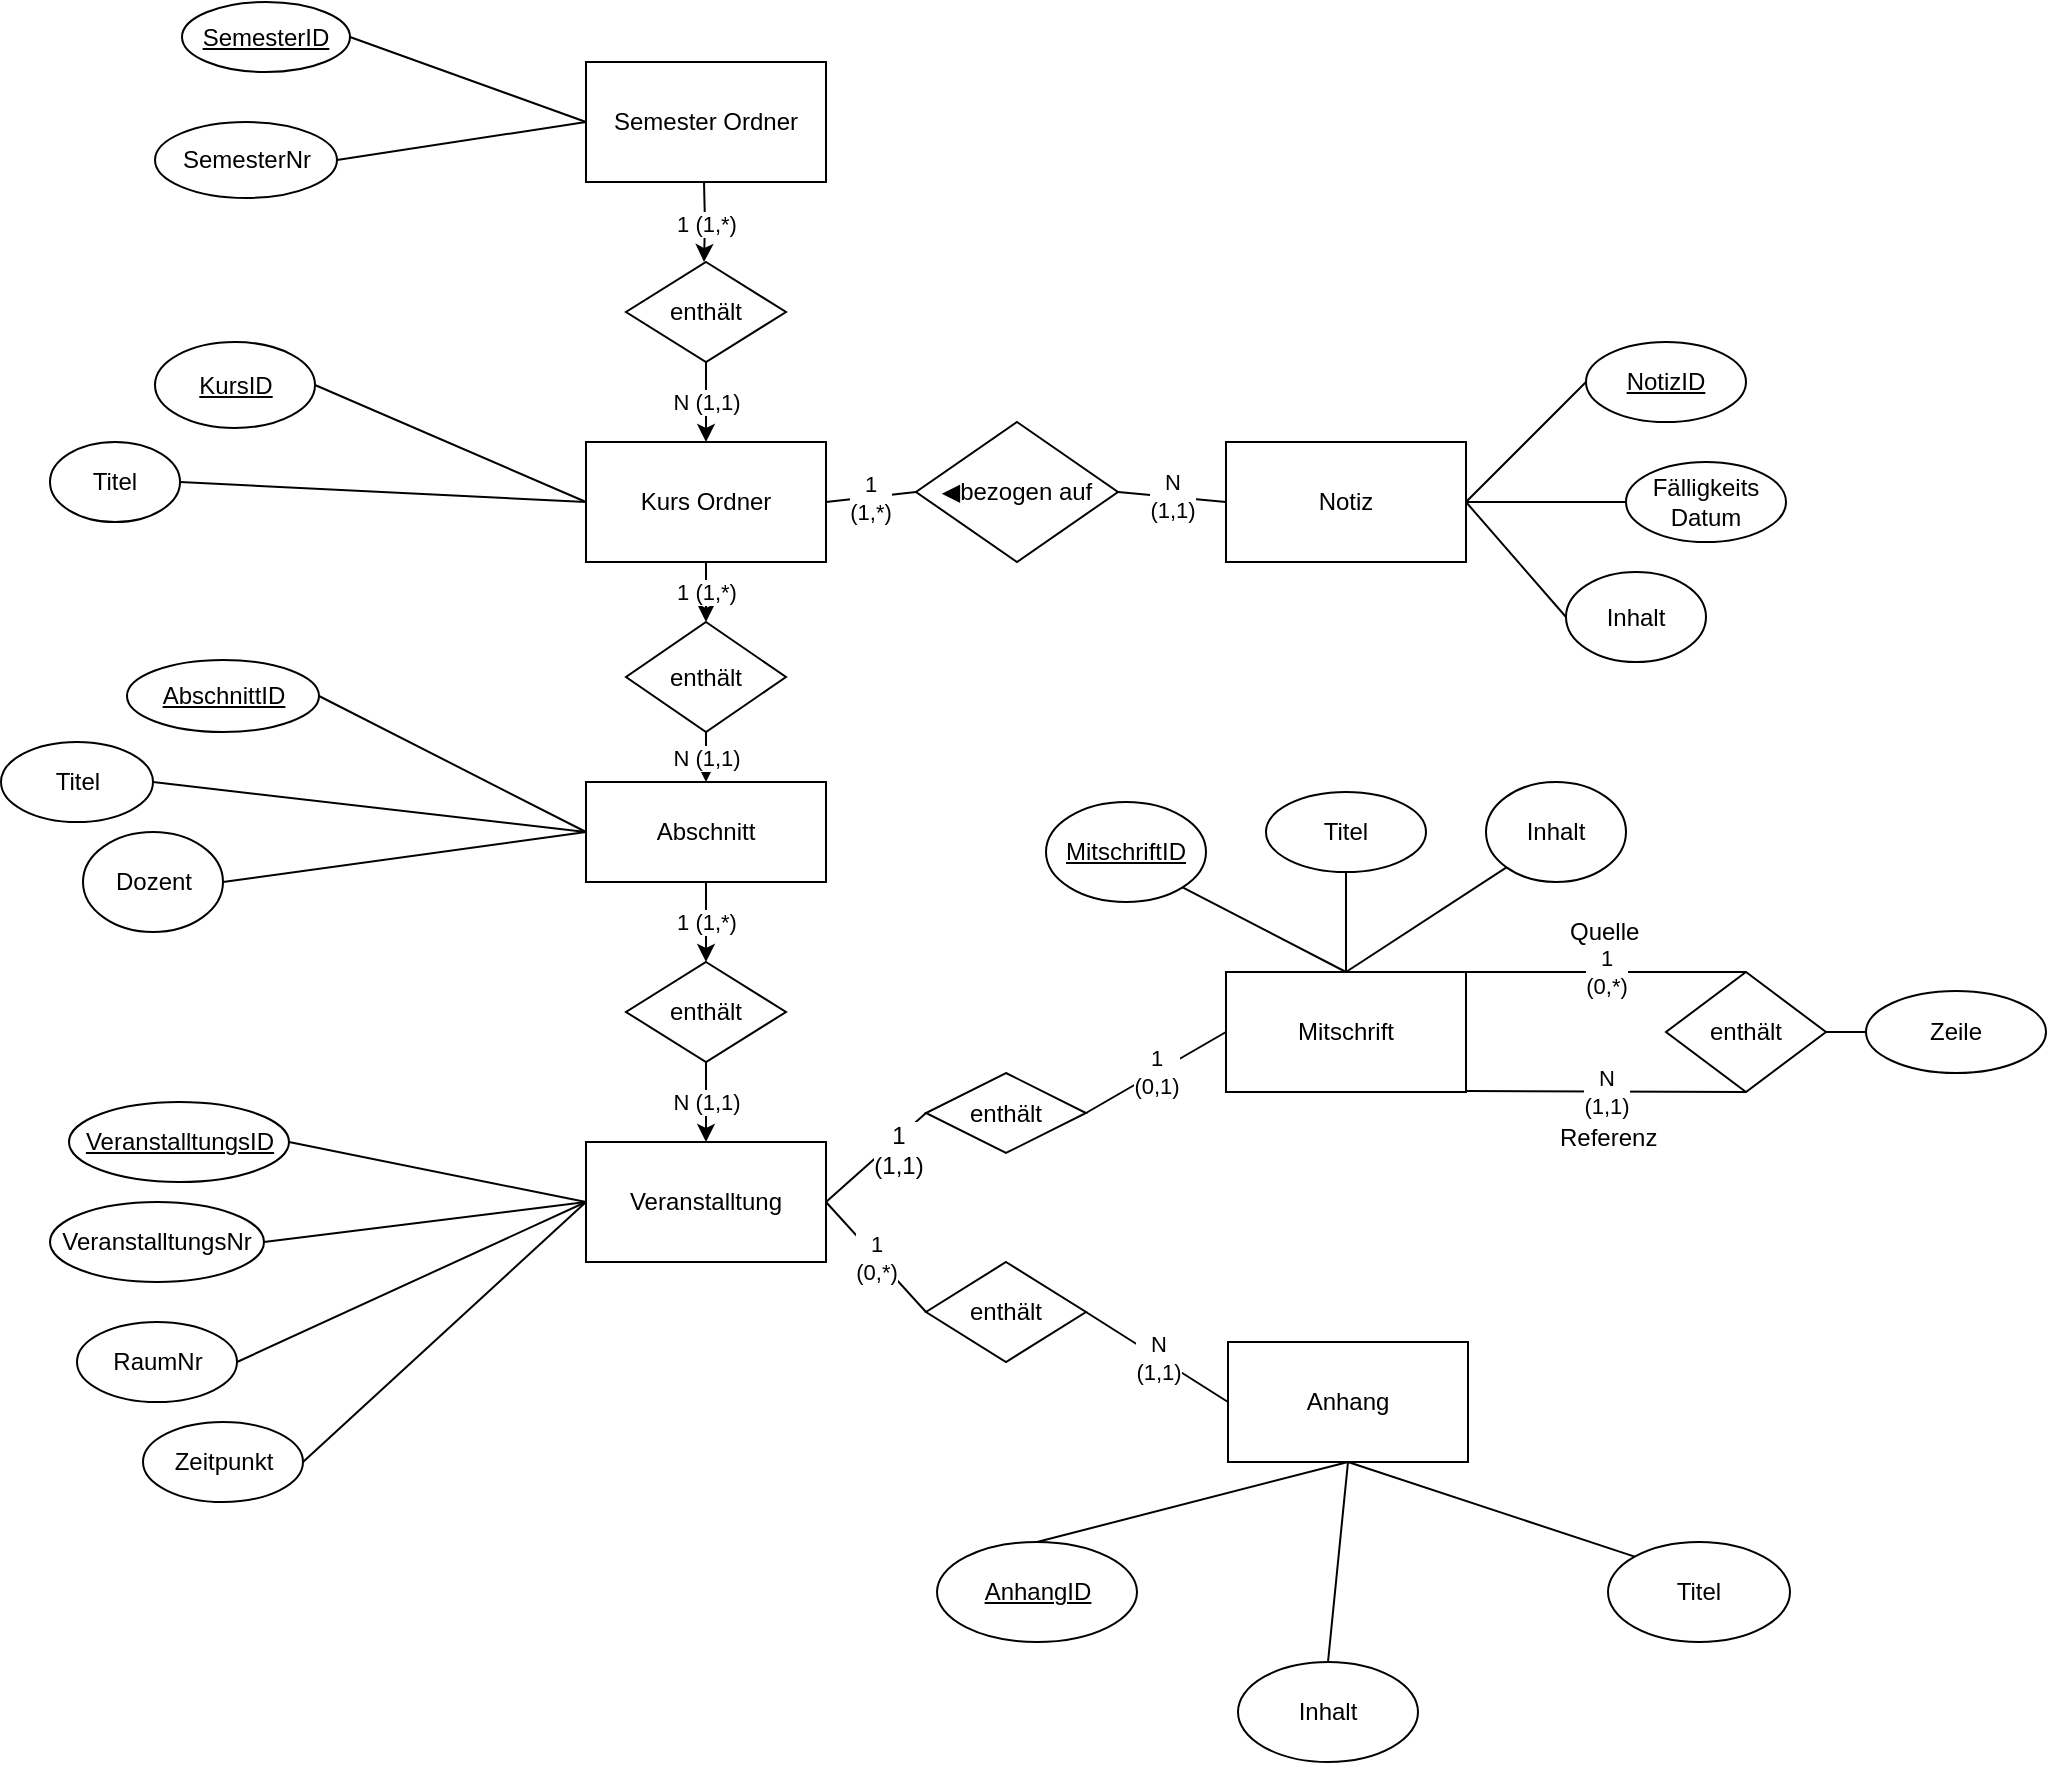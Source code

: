 <mxfile version="12.3.6" type="github" pages="1">
  <diagram id="-zOznc9YO3qfhNgqn0We" name="Page-1">
    <mxGraphModel dx="1410" dy="864" grid="1" gridSize="10" guides="1" tooltips="1" connect="1" arrows="1" fold="1" page="1" pageScale="1" pageWidth="850" pageHeight="1100" math="0" shadow="0">
      <root>
        <mxCell id="0"/>
        <mxCell id="1" parent="0"/>
        <mxCell id="yqrmD4MauSipaye6TM8u-4" value="1 (1,*)" style="edgeStyle=orthogonalEdgeStyle;rounded=0;orthogonalLoop=1;jettySize=auto;html=1;exitX=0.5;exitY=1;exitDx=0;exitDy=0;entryX=0.5;entryY=0;entryDx=0;entryDy=0;" parent="1" edge="1">
          <mxGeometry relative="1" as="geometry">
            <mxPoint x="-187" y="140" as="sourcePoint"/>
            <mxPoint x="-187" y="180" as="targetPoint"/>
          </mxGeometry>
        </mxCell>
        <mxCell id="yqrmD4MauSipaye6TM8u-1" value="Semester Ordner" style="rounded=0;whiteSpace=wrap;html=1;" parent="1" vertex="1">
          <mxGeometry x="-246" y="80" width="120" height="60" as="geometry"/>
        </mxCell>
        <mxCell id="yqrmD4MauSipaye6TM8u-8" value="1 (1,*)" style="edgeStyle=orthogonalEdgeStyle;rounded=0;orthogonalLoop=1;jettySize=auto;html=1;exitX=0.5;exitY=1;exitDx=0;exitDy=0;entryX=0.5;entryY=0;entryDx=0;entryDy=0;" parent="1" source="yqrmD4MauSipaye6TM8u-2" target="yqrmD4MauSipaye6TM8u-7" edge="1">
          <mxGeometry relative="1" as="geometry"/>
        </mxCell>
        <mxCell id="yqrmD4MauSipaye6TM8u-2" value="Kurs Ordner" style="rounded=0;whiteSpace=wrap;html=1;" parent="1" vertex="1">
          <mxGeometry x="-246" y="270" width="120" height="60" as="geometry"/>
        </mxCell>
        <mxCell id="yqrmD4MauSipaye6TM8u-5" value="N (1,1)" style="edgeStyle=orthogonalEdgeStyle;rounded=0;orthogonalLoop=1;jettySize=auto;html=1;exitX=0.5;exitY=1;exitDx=0;exitDy=0;entryX=0.5;entryY=0;entryDx=0;entryDy=0;" parent="1" source="yqrmD4MauSipaye6TM8u-3" target="yqrmD4MauSipaye6TM8u-2" edge="1">
          <mxGeometry relative="1" as="geometry"/>
        </mxCell>
        <mxCell id="yqrmD4MauSipaye6TM8u-3" value="enthält" style="rhombus;whiteSpace=wrap;html=1;" parent="1" vertex="1">
          <mxGeometry x="-226" y="180" width="80" height="50" as="geometry"/>
        </mxCell>
        <mxCell id="yqrmD4MauSipaye6TM8u-39" value="1 (1,*)" style="edgeStyle=orthogonalEdgeStyle;rounded=0;orthogonalLoop=1;jettySize=auto;html=1;exitX=0.5;exitY=1;exitDx=0;exitDy=0;entryX=0.5;entryY=0;entryDx=0;entryDy=0;" parent="1" source="yqrmD4MauSipaye6TM8u-6" target="yqrmD4MauSipaye6TM8u-38" edge="1">
          <mxGeometry relative="1" as="geometry"/>
        </mxCell>
        <mxCell id="yqrmD4MauSipaye6TM8u-6" value="Abschnitt" style="rounded=0;whiteSpace=wrap;html=1;" parent="1" vertex="1">
          <mxGeometry x="-246" y="440" width="120" height="50" as="geometry"/>
        </mxCell>
        <mxCell id="yqrmD4MauSipaye6TM8u-9" value="N (1,1)" style="edgeStyle=orthogonalEdgeStyle;rounded=0;orthogonalLoop=1;jettySize=auto;html=1;exitX=0.5;exitY=1;exitDx=0;exitDy=0;entryX=0.5;entryY=0;entryDx=0;entryDy=0;" parent="1" source="yqrmD4MauSipaye6TM8u-7" target="yqrmD4MauSipaye6TM8u-6" edge="1">
          <mxGeometry relative="1" as="geometry"/>
        </mxCell>
        <mxCell id="yqrmD4MauSipaye6TM8u-7" value="enthält" style="rhombus;whiteSpace=wrap;html=1;" parent="1" vertex="1">
          <mxGeometry x="-226" y="360" width="80" height="55" as="geometry"/>
        </mxCell>
        <mxCell id="yqrmD4MauSipaye6TM8u-10" value="Mitschrift" style="rounded=0;whiteSpace=wrap;html=1;" parent="1" vertex="1">
          <mxGeometry x="74" y="535" width="120" height="60" as="geometry"/>
        </mxCell>
        <mxCell id="yqrmD4MauSipaye6TM8u-11" value="Veranstalltung" style="rounded=0;whiteSpace=wrap;html=1;" parent="1" vertex="1">
          <mxGeometry x="-246" y="620" width="120" height="60" as="geometry"/>
        </mxCell>
        <mxCell id="yqrmD4MauSipaye6TM8u-12" value="Anhang" style="rounded=0;whiteSpace=wrap;html=1;" parent="1" vertex="1">
          <mxGeometry x="75" y="720" width="120" height="60" as="geometry"/>
        </mxCell>
        <mxCell id="yqrmD4MauSipaye6TM8u-18" value="1&lt;br&gt;(0,*)" style="endArrow=none;html=1;entryX=1;entryY=0.5;entryDx=0;entryDy=0;exitX=0;exitY=0.5;exitDx=0;exitDy=0;" parent="1" source="yqrmD4MauSipaye6TM8u-19" target="yqrmD4MauSipaye6TM8u-11" edge="1">
          <mxGeometry width="50" height="50" relative="1" as="geometry">
            <mxPoint x="-246" y="780" as="sourcePoint"/>
            <mxPoint x="-196" y="730" as="targetPoint"/>
            <mxPoint as="offset"/>
          </mxGeometry>
        </mxCell>
        <mxCell id="yqrmD4MauSipaye6TM8u-19" value="enthält" style="rhombus;whiteSpace=wrap;html=1;" parent="1" vertex="1">
          <mxGeometry x="-76" y="680" width="80" height="50" as="geometry"/>
        </mxCell>
        <mxCell id="yqrmD4MauSipaye6TM8u-20" value="N&lt;br&gt;(1,1)" style="endArrow=none;html=1;entryX=1;entryY=0.5;entryDx=0;entryDy=0;exitX=0;exitY=0.5;exitDx=0;exitDy=0;" parent="1" source="yqrmD4MauSipaye6TM8u-12" target="yqrmD4MauSipaye6TM8u-19" edge="1">
          <mxGeometry width="50" height="50" relative="1" as="geometry">
            <mxPoint x="100" y="770" as="sourcePoint"/>
            <mxPoint x="30" y="745" as="targetPoint"/>
          </mxGeometry>
        </mxCell>
        <mxCell id="yqrmD4MauSipaye6TM8u-23" value="RaumNr" style="ellipse;whiteSpace=wrap;html=1;" parent="1" vertex="1">
          <mxGeometry x="-500.5" y="710" width="80" height="40" as="geometry"/>
        </mxCell>
        <mxCell id="yqrmD4MauSipaye6TM8u-25" value="" style="endArrow=none;html=1;entryX=1;entryY=0.5;entryDx=0;entryDy=0;exitX=0;exitY=0.5;exitDx=0;exitDy=0;" parent="1" source="yqrmD4MauSipaye6TM8u-11" target="yqrmD4MauSipaye6TM8u-23" edge="1">
          <mxGeometry width="50" height="50" relative="1" as="geometry">
            <mxPoint x="-396" y="800" as="sourcePoint"/>
            <mxPoint x="-346" y="750" as="targetPoint"/>
          </mxGeometry>
        </mxCell>
        <mxCell id="yqrmD4MauSipaye6TM8u-26" value="Zeitpunkt" style="ellipse;whiteSpace=wrap;html=1;" parent="1" vertex="1">
          <mxGeometry x="-467.5" y="760" width="80" height="40" as="geometry"/>
        </mxCell>
        <mxCell id="yqrmD4MauSipaye6TM8u-27" value="" style="endArrow=none;html=1;exitX=1;exitY=0.5;exitDx=0;exitDy=0;entryX=0;entryY=0.5;entryDx=0;entryDy=0;" parent="1" source="yqrmD4MauSipaye6TM8u-26" target="yqrmD4MauSipaye6TM8u-11" edge="1">
          <mxGeometry width="50" height="50" relative="1" as="geometry">
            <mxPoint x="-396" y="800" as="sourcePoint"/>
            <mxPoint x="-346" y="750" as="targetPoint"/>
          </mxGeometry>
        </mxCell>
        <mxCell id="yqrmD4MauSipaye6TM8u-28" value="Dozent" style="ellipse;whiteSpace=wrap;html=1;" parent="1" vertex="1">
          <mxGeometry x="-497.5" y="465" width="70" height="50" as="geometry"/>
        </mxCell>
        <mxCell id="yqrmD4MauSipaye6TM8u-29" value="" style="endArrow=none;html=1;exitX=1;exitY=0.5;exitDx=0;exitDy=0;entryX=0;entryY=0.5;entryDx=0;entryDy=0;" parent="1" source="yqrmD4MauSipaye6TM8u-28" target="yqrmD4MauSipaye6TM8u-6" edge="1">
          <mxGeometry width="50" height="50" relative="1" as="geometry">
            <mxPoint x="-326" y="690" as="sourcePoint"/>
            <mxPoint x="-246" y="610" as="targetPoint"/>
          </mxGeometry>
        </mxCell>
        <mxCell id="yqrmD4MauSipaye6TM8u-30" value="&lt;u&gt;VeranstalltungsID&lt;/u&gt;" style="ellipse;whiteSpace=wrap;html=1;" parent="1" vertex="1">
          <mxGeometry x="-504.5" y="600" width="110" height="40" as="geometry"/>
        </mxCell>
        <mxCell id="yqrmD4MauSipaye6TM8u-31" value="" style="endArrow=none;html=1;entryX=1;entryY=0.5;entryDx=0;entryDy=0;exitX=0;exitY=0.5;exitDx=0;exitDy=0;" parent="1" source="yqrmD4MauSipaye6TM8u-11" target="yqrmD4MauSipaye6TM8u-30" edge="1">
          <mxGeometry width="50" height="50" relative="1" as="geometry">
            <mxPoint x="-446" y="800" as="sourcePoint"/>
            <mxPoint x="-396" y="750" as="targetPoint"/>
          </mxGeometry>
        </mxCell>
        <mxCell id="yqrmD4MauSipaye6TM8u-32" value="&lt;u&gt;SemesterID&lt;/u&gt;" style="ellipse;whiteSpace=wrap;html=1;" parent="1" vertex="1">
          <mxGeometry x="-448" y="50" width="84" height="35" as="geometry"/>
        </mxCell>
        <mxCell id="yqrmD4MauSipaye6TM8u-33" value="" style="endArrow=none;html=1;exitX=1;exitY=0.5;exitDx=0;exitDy=0;entryX=0;entryY=0.5;entryDx=0;entryDy=0;" parent="1" source="yqrmD4MauSipaye6TM8u-32" target="yqrmD4MauSipaye6TM8u-1" edge="1">
          <mxGeometry width="50" height="50" relative="1" as="geometry">
            <mxPoint x="-386" y="310" as="sourcePoint"/>
            <mxPoint x="-336" y="260" as="targetPoint"/>
          </mxGeometry>
        </mxCell>
        <mxCell id="yqrmD4MauSipaye6TM8u-34" value="Titel" style="ellipse;whiteSpace=wrap;html=1;" parent="1" vertex="1">
          <mxGeometry x="-514" y="270" width="65" height="40" as="geometry"/>
        </mxCell>
        <mxCell id="yqrmD4MauSipaye6TM8u-35" value="" style="endArrow=none;html=1;entryX=1;entryY=0.5;entryDx=0;entryDy=0;exitX=0;exitY=0.5;exitDx=0;exitDy=0;" parent="1" source="yqrmD4MauSipaye6TM8u-2" target="yqrmD4MauSipaye6TM8u-34" edge="1">
          <mxGeometry width="50" height="50" relative="1" as="geometry">
            <mxPoint x="-361" y="350" as="sourcePoint"/>
            <mxPoint x="-311" y="300" as="targetPoint"/>
          </mxGeometry>
        </mxCell>
        <mxCell id="yqrmD4MauSipaye6TM8u-36" value="&lt;u&gt;KursID&lt;/u&gt;" style="ellipse;whiteSpace=wrap;html=1;" parent="1" vertex="1">
          <mxGeometry x="-461.5" y="220" width="80" height="43" as="geometry"/>
        </mxCell>
        <mxCell id="yqrmD4MauSipaye6TM8u-37" value="" style="endArrow=none;html=1;exitX=1;exitY=0.5;exitDx=0;exitDy=0;entryX=0;entryY=0.5;entryDx=0;entryDy=0;" parent="1" source="yqrmD4MauSipaye6TM8u-36" target="yqrmD4MauSipaye6TM8u-2" edge="1">
          <mxGeometry width="50" height="50" relative="1" as="geometry">
            <mxPoint x="-356.5" y="350" as="sourcePoint"/>
            <mxPoint x="-306.5" y="300" as="targetPoint"/>
          </mxGeometry>
        </mxCell>
        <mxCell id="yqrmD4MauSipaye6TM8u-40" value="N (1,1)" style="edgeStyle=orthogonalEdgeStyle;rounded=0;orthogonalLoop=1;jettySize=auto;html=1;exitX=0.5;exitY=1;exitDx=0;exitDy=0;entryX=0.5;entryY=0;entryDx=0;entryDy=0;" parent="1" source="yqrmD4MauSipaye6TM8u-38" target="yqrmD4MauSipaye6TM8u-11" edge="1">
          <mxGeometry relative="1" as="geometry"/>
        </mxCell>
        <mxCell id="yqrmD4MauSipaye6TM8u-38" value="enthält" style="rhombus;whiteSpace=wrap;html=1;" parent="1" vertex="1">
          <mxGeometry x="-226" y="530" width="80" height="50" as="geometry"/>
        </mxCell>
        <mxCell id="yqrmD4MauSipaye6TM8u-41" value="Notiz" style="rounded=0;whiteSpace=wrap;html=1;" parent="1" vertex="1">
          <mxGeometry x="74" y="270" width="120" height="60" as="geometry"/>
        </mxCell>
        <mxCell id="yqrmD4MauSipaye6TM8u-42" value="&lt;span style=&quot;text-align: left ; white-space: nowrap&quot;&gt;◀︎&lt;/span&gt;bezogen auf" style="rhombus;whiteSpace=wrap;html=1;" parent="1" vertex="1">
          <mxGeometry x="-81" y="260" width="101" height="70" as="geometry"/>
        </mxCell>
        <mxCell id="yqrmD4MauSipaye6TM8u-43" value="1&lt;br&gt;(1,*)" style="endArrow=none;html=1;exitX=1;exitY=0.5;exitDx=0;exitDy=0;entryX=0;entryY=0.5;entryDx=0;entryDy=0;" parent="1" source="yqrmD4MauSipaye6TM8u-2" target="yqrmD4MauSipaye6TM8u-42" edge="1">
          <mxGeometry width="50" height="50" relative="1" as="geometry">
            <mxPoint x="-86" y="430" as="sourcePoint"/>
            <mxPoint x="-36" y="380" as="targetPoint"/>
          </mxGeometry>
        </mxCell>
        <mxCell id="yqrmD4MauSipaye6TM8u-44" value="N&lt;br&gt;(1,1)" style="endArrow=none;html=1;exitX=1;exitY=0.5;exitDx=0;exitDy=0;entryX=0;entryY=0.5;entryDx=0;entryDy=0;" parent="1" source="yqrmD4MauSipaye6TM8u-42" target="yqrmD4MauSipaye6TM8u-41" edge="1">
          <mxGeometry width="50" height="50" relative="1" as="geometry">
            <mxPoint x="-6" y="415" as="sourcePoint"/>
            <mxPoint x="44" y="365" as="targetPoint"/>
          </mxGeometry>
        </mxCell>
        <mxCell id="xab8R1kc0-YQB8v2l7pW-5" value="enthält" style="rhombus;whiteSpace=wrap;html=1;" parent="1" vertex="1">
          <mxGeometry x="294" y="535" width="80" height="60" as="geometry"/>
        </mxCell>
        <mxCell id="xab8R1kc0-YQB8v2l7pW-8" value="Titel" style="ellipse;whiteSpace=wrap;html=1;" parent="1" vertex="1">
          <mxGeometry x="94" y="445" width="80" height="40" as="geometry"/>
        </mxCell>
        <mxCell id="xab8R1kc0-YQB8v2l7pW-9" value="&lt;u&gt;MitschriftID&lt;/u&gt;" style="ellipse;whiteSpace=wrap;html=1;" parent="1" vertex="1">
          <mxGeometry x="-16" y="450" width="80" height="50" as="geometry"/>
        </mxCell>
        <mxCell id="xab8R1kc0-YQB8v2l7pW-10" value="" style="endArrow=none;html=1;entryX=0.5;entryY=0;entryDx=0;entryDy=0;exitX=1;exitY=1;exitDx=0;exitDy=0;" parent="1" source="xab8R1kc0-YQB8v2l7pW-9" target="yqrmD4MauSipaye6TM8u-10" edge="1">
          <mxGeometry width="50" height="50" relative="1" as="geometry">
            <mxPoint x="-446" y="785" as="sourcePoint"/>
            <mxPoint x="-396" y="735" as="targetPoint"/>
          </mxGeometry>
        </mxCell>
        <mxCell id="xab8R1kc0-YQB8v2l7pW-11" value="" style="endArrow=none;html=1;exitX=0.5;exitY=1;exitDx=0;exitDy=0;entryX=0.5;entryY=0;entryDx=0;entryDy=0;" parent="1" source="xab8R1kc0-YQB8v2l7pW-8" target="yqrmD4MauSipaye6TM8u-10" edge="1">
          <mxGeometry width="50" height="50" relative="1" as="geometry">
            <mxPoint x="-446" y="785" as="sourcePoint"/>
            <mxPoint x="-396" y="735" as="targetPoint"/>
          </mxGeometry>
        </mxCell>
        <mxCell id="xab8R1kc0-YQB8v2l7pW-12" value="&lt;u&gt;AnhangID&lt;/u&gt;" style="ellipse;whiteSpace=wrap;html=1;" parent="1" vertex="1">
          <mxGeometry x="-70.5" y="820" width="100" height="50" as="geometry"/>
        </mxCell>
        <mxCell id="xab8R1kc0-YQB8v2l7pW-14" value="" style="endArrow=none;html=1;exitX=0.5;exitY=0;exitDx=0;exitDy=0;entryX=0.5;entryY=1;entryDx=0;entryDy=0;" parent="1" source="xab8R1kc0-YQB8v2l7pW-12" target="yqrmD4MauSipaye6TM8u-12" edge="1">
          <mxGeometry width="50" height="50" relative="1" as="geometry">
            <mxPoint x="94.5" y="880" as="sourcePoint"/>
            <mxPoint x="144.5" y="830" as="targetPoint"/>
          </mxGeometry>
        </mxCell>
        <mxCell id="xab8R1kc0-YQB8v2l7pW-15" value="Zeile" style="ellipse;whiteSpace=wrap;html=1;" parent="1" vertex="1">
          <mxGeometry x="394" y="544.5" width="90" height="41" as="geometry"/>
        </mxCell>
        <mxCell id="xab8R1kc0-YQB8v2l7pW-19" value="" style="endArrow=none;html=1;entryX=0;entryY=0.5;entryDx=0;entryDy=0;exitX=1;exitY=0.5;exitDx=0;exitDy=0;" parent="1" source="xab8R1kc0-YQB8v2l7pW-5" target="xab8R1kc0-YQB8v2l7pW-15" edge="1">
          <mxGeometry width="50" height="50" relative="1" as="geometry">
            <mxPoint x="-306" y="985" as="sourcePoint"/>
            <mxPoint x="-256" y="935" as="targetPoint"/>
          </mxGeometry>
        </mxCell>
        <mxCell id="xab8R1kc0-YQB8v2l7pW-20" value="1&lt;br&gt;(0,*)" style="endArrow=none;html=1;exitX=1.001;exitY=-0.001;exitDx=0;exitDy=0;exitPerimeter=0;entryX=0.5;entryY=0;entryDx=0;entryDy=0;" parent="1" source="yqrmD4MauSipaye6TM8u-10" target="xab8R1kc0-YQB8v2l7pW-5" edge="1">
          <mxGeometry width="50" height="50" relative="1" as="geometry">
            <mxPoint x="214" y="535" as="sourcePoint"/>
            <mxPoint x="264" y="485" as="targetPoint"/>
          </mxGeometry>
        </mxCell>
        <mxCell id="xab8R1kc0-YQB8v2l7pW-21" value="N&lt;br&gt;(1,1)" style="endArrow=none;html=1;exitX=1.004;exitY=0.992;exitDx=0;exitDy=0;exitPerimeter=0;entryX=0.5;entryY=1;entryDx=0;entryDy=0;" parent="1" source="yqrmD4MauSipaye6TM8u-10" target="xab8R1kc0-YQB8v2l7pW-5" edge="1">
          <mxGeometry width="50" height="50" relative="1" as="geometry">
            <mxPoint x="314" y="675" as="sourcePoint"/>
            <mxPoint x="364" y="625" as="targetPoint"/>
          </mxGeometry>
        </mxCell>
        <mxCell id="xab8R1kc0-YQB8v2l7pW-22" value="&lt;u&gt;NotizID&lt;/u&gt;" style="ellipse;whiteSpace=wrap;html=1;" parent="1" vertex="1">
          <mxGeometry x="254" y="220" width="80" height="40" as="geometry"/>
        </mxCell>
        <mxCell id="xab8R1kc0-YQB8v2l7pW-23" value="" style="endArrow=none;html=1;exitX=1;exitY=0.5;exitDx=0;exitDy=0;entryX=0;entryY=0.5;entryDx=0;entryDy=0;" parent="1" source="yqrmD4MauSipaye6TM8u-41" target="xab8R1kc0-YQB8v2l7pW-22" edge="1">
          <mxGeometry width="50" height="50" relative="1" as="geometry">
            <mxPoint x="219" y="350" as="sourcePoint"/>
            <mxPoint x="269" y="300" as="targetPoint"/>
          </mxGeometry>
        </mxCell>
        <mxCell id="xab8R1kc0-YQB8v2l7pW-24" value="Fälligkeits Datum" style="ellipse;whiteSpace=wrap;html=1;" parent="1" vertex="1">
          <mxGeometry x="274" y="280" width="80" height="40" as="geometry"/>
        </mxCell>
        <mxCell id="xab8R1kc0-YQB8v2l7pW-25" value="" style="endArrow=none;html=1;entryX=0;entryY=0.5;entryDx=0;entryDy=0;exitX=1;exitY=0.5;exitDx=0;exitDy=0;" parent="1" source="yqrmD4MauSipaye6TM8u-41" target="xab8R1kc0-YQB8v2l7pW-24" edge="1">
          <mxGeometry width="50" height="50" relative="1" as="geometry">
            <mxPoint x="164" y="300" as="sourcePoint"/>
            <mxPoint x="254" y="295" as="targetPoint"/>
          </mxGeometry>
        </mxCell>
        <mxCell id="xab8R1kc0-YQB8v2l7pW-26" value="Inhalt" style="ellipse;whiteSpace=wrap;html=1;" parent="1" vertex="1">
          <mxGeometry x="244" y="335" width="70" height="45" as="geometry"/>
        </mxCell>
        <mxCell id="xab8R1kc0-YQB8v2l7pW-27" value="" style="endArrow=none;html=1;entryX=0;entryY=0.5;entryDx=0;entryDy=0;exitX=1;exitY=0.5;exitDx=0;exitDy=0;" parent="1" source="yqrmD4MauSipaye6TM8u-41" target="xab8R1kc0-YQB8v2l7pW-26" edge="1">
          <mxGeometry width="50" height="50" relative="1" as="geometry">
            <mxPoint x="134" y="376" as="sourcePoint"/>
            <mxPoint x="184" y="326" as="targetPoint"/>
          </mxGeometry>
        </mxCell>
        <mxCell id="xab8R1kc0-YQB8v2l7pW-28" value="Inhalt" style="ellipse;whiteSpace=wrap;html=1;" parent="1" vertex="1">
          <mxGeometry x="204" y="440" width="70" height="50" as="geometry"/>
        </mxCell>
        <mxCell id="xab8R1kc0-YQB8v2l7pW-29" value="" style="endArrow=none;html=1;entryX=0;entryY=1;entryDx=0;entryDy=0;" parent="1" target="xab8R1kc0-YQB8v2l7pW-28" edge="1">
          <mxGeometry width="50" height="50" relative="1" as="geometry">
            <mxPoint x="134" y="535" as="sourcePoint"/>
            <mxPoint x="194" y="485" as="targetPoint"/>
          </mxGeometry>
        </mxCell>
        <mxCell id="xab8R1kc0-YQB8v2l7pW-30" value="Inhalt" style="ellipse;whiteSpace=wrap;html=1;" parent="1" vertex="1">
          <mxGeometry x="80" y="880" width="90" height="50" as="geometry"/>
        </mxCell>
        <mxCell id="xab8R1kc0-YQB8v2l7pW-31" value="" style="endArrow=none;html=1;exitX=0.5;exitY=1;exitDx=0;exitDy=0;entryX=0.5;entryY=0;entryDx=0;entryDy=0;" parent="1" source="yqrmD4MauSipaye6TM8u-12" target="xab8R1kc0-YQB8v2l7pW-30" edge="1">
          <mxGeometry width="50" height="50" relative="1" as="geometry">
            <mxPoint x="240" y="830" as="sourcePoint"/>
            <mxPoint x="290" y="780" as="targetPoint"/>
          </mxGeometry>
        </mxCell>
        <mxCell id="xab8R1kc0-YQB8v2l7pW-34" value="enthält" style="rhombus;whiteSpace=wrap;html=1;" parent="1" vertex="1">
          <mxGeometry x="-76" y="585.5" width="80" height="40" as="geometry"/>
        </mxCell>
        <mxCell id="xab8R1kc0-YQB8v2l7pW-35" value="" style="endArrow=none;html=1;entryX=0;entryY=0.5;entryDx=0;entryDy=0;exitX=1;exitY=0.5;exitDx=0;exitDy=0;" parent="1" source="yqrmD4MauSipaye6TM8u-11" target="xab8R1kc0-YQB8v2l7pW-34" edge="1">
          <mxGeometry width="50" height="50" relative="1" as="geometry">
            <mxPoint x="-116" y="660" as="sourcePoint"/>
            <mxPoint x="-66" y="610" as="targetPoint"/>
          </mxGeometry>
        </mxCell>
        <mxCell id="xab8R1kc0-YQB8v2l7pW-37" value="1&lt;br&gt;(1,1)" style="text;html=1;resizable=0;points=[];align=center;verticalAlign=middle;labelBackgroundColor=#ffffff;" parent="xab8R1kc0-YQB8v2l7pW-35" vertex="1" connectable="0">
          <mxGeometry x="0.335" y="-4" relative="1" as="geometry">
            <mxPoint as="offset"/>
          </mxGeometry>
        </mxCell>
        <mxCell id="xab8R1kc0-YQB8v2l7pW-36" value="1&lt;br&gt;(0,1)" style="endArrow=none;html=1;entryX=0;entryY=0.5;entryDx=0;entryDy=0;exitX=1;exitY=0.5;exitDx=0;exitDy=0;" parent="1" source="xab8R1kc0-YQB8v2l7pW-34" target="yqrmD4MauSipaye6TM8u-10" edge="1">
          <mxGeometry width="50" height="50" relative="1" as="geometry">
            <mxPoint x="29" y="605.5" as="sourcePoint"/>
            <mxPoint x="14" y="520" as="targetPoint"/>
          </mxGeometry>
        </mxCell>
        <mxCell id="xab8R1kc0-YQB8v2l7pW-38" value="Quelle" style="text;html=1;resizable=0;points=[];autosize=1;align=left;verticalAlign=top;spacingTop=-4;" parent="1" vertex="1">
          <mxGeometry x="244" y="505" width="50" height="20" as="geometry"/>
        </mxCell>
        <mxCell id="xab8R1kc0-YQB8v2l7pW-39" value="Referenz" style="text;html=1;resizable=0;points=[];autosize=1;align=left;verticalAlign=top;spacingTop=-4;" parent="1" vertex="1">
          <mxGeometry x="239" y="607.5" width="60" height="20" as="geometry"/>
        </mxCell>
        <mxCell id="jnvQCNFVmyH9fAy6hpZg-3" value="Titel" style="ellipse;whiteSpace=wrap;html=1;" parent="1" vertex="1">
          <mxGeometry x="-538.5" y="420" width="76" height="40" as="geometry"/>
        </mxCell>
        <mxCell id="jnvQCNFVmyH9fAy6hpZg-4" value="&lt;u&gt;AbschnittID&lt;/u&gt;" style="ellipse;whiteSpace=wrap;html=1;" parent="1" vertex="1">
          <mxGeometry x="-475.5" y="379" width="96" height="36" as="geometry"/>
        </mxCell>
        <mxCell id="jnvQCNFVmyH9fAy6hpZg-5" value="" style="endArrow=none;html=1;entryX=0;entryY=0.5;entryDx=0;entryDy=0;exitX=1;exitY=0.5;exitDx=0;exitDy=0;" parent="1" source="jnvQCNFVmyH9fAy6hpZg-4" target="yqrmD4MauSipaye6TM8u-6" edge="1">
          <mxGeometry width="50" height="50" relative="1" as="geometry">
            <mxPoint x="-530" y="960" as="sourcePoint"/>
            <mxPoint x="-480" y="910" as="targetPoint"/>
          </mxGeometry>
        </mxCell>
        <mxCell id="jnvQCNFVmyH9fAy6hpZg-6" value="" style="endArrow=none;html=1;entryX=0;entryY=0.5;entryDx=0;entryDy=0;exitX=1;exitY=0.5;exitDx=0;exitDy=0;" parent="1" source="jnvQCNFVmyH9fAy6hpZg-3" target="yqrmD4MauSipaye6TM8u-6" edge="1">
          <mxGeometry width="50" height="50" relative="1" as="geometry">
            <mxPoint x="-530" y="960" as="sourcePoint"/>
            <mxPoint x="-480" y="910" as="targetPoint"/>
          </mxGeometry>
        </mxCell>
        <mxCell id="BPR8hkR0wzoA9qI3Kvlo-1" value="Titel" style="ellipse;whiteSpace=wrap;html=1;" parent="1" vertex="1">
          <mxGeometry x="265" y="820" width="91" height="50" as="geometry"/>
        </mxCell>
        <mxCell id="BPR8hkR0wzoA9qI3Kvlo-2" value="" style="endArrow=none;html=1;exitX=0;exitY=0;exitDx=0;exitDy=0;entryX=0.5;entryY=1;entryDx=0;entryDy=0;" parent="1" source="BPR8hkR0wzoA9qI3Kvlo-1" target="yqrmD4MauSipaye6TM8u-12" edge="1">
          <mxGeometry width="50" height="50" relative="1" as="geometry">
            <mxPoint x="285.5" y="775" as="sourcePoint"/>
            <mxPoint x="335.5" y="725" as="targetPoint"/>
          </mxGeometry>
        </mxCell>
        <mxCell id="GA8jaOnbXtI_u-ycInlm-1" value="VeranstalltungsNr" style="ellipse;whiteSpace=wrap;html=1;" parent="1" vertex="1">
          <mxGeometry x="-514" y="650" width="107" height="40" as="geometry"/>
        </mxCell>
        <mxCell id="GA8jaOnbXtI_u-ycInlm-2" value="" style="endArrow=none;html=1;entryX=0;entryY=0.5;entryDx=0;entryDy=0;exitX=1;exitY=0.5;exitDx=0;exitDy=0;" parent="1" source="GA8jaOnbXtI_u-ycInlm-1" target="yqrmD4MauSipaye6TM8u-11" edge="1">
          <mxGeometry width="50" height="50" relative="1" as="geometry">
            <mxPoint x="-510" y="990" as="sourcePoint"/>
            <mxPoint x="-460" y="940" as="targetPoint"/>
          </mxGeometry>
        </mxCell>
        <mxCell id="GA8jaOnbXtI_u-ycInlm-5" value="SemesterNr" style="ellipse;whiteSpace=wrap;html=1;" parent="1" vertex="1">
          <mxGeometry x="-461.5" y="110" width="91" height="38" as="geometry"/>
        </mxCell>
        <mxCell id="GA8jaOnbXtI_u-ycInlm-6" value="" style="endArrow=none;html=1;exitX=1;exitY=0.5;exitDx=0;exitDy=0;entryX=0;entryY=0.5;entryDx=0;entryDy=0;" parent="1" source="GA8jaOnbXtI_u-ycInlm-5" target="yqrmD4MauSipaye6TM8u-1" edge="1">
          <mxGeometry width="50" height="50" relative="1" as="geometry">
            <mxPoint x="-338.5" y="255" as="sourcePoint"/>
            <mxPoint x="-288.5" y="205" as="targetPoint"/>
          </mxGeometry>
        </mxCell>
      </root>
    </mxGraphModel>
  </diagram>
</mxfile>
